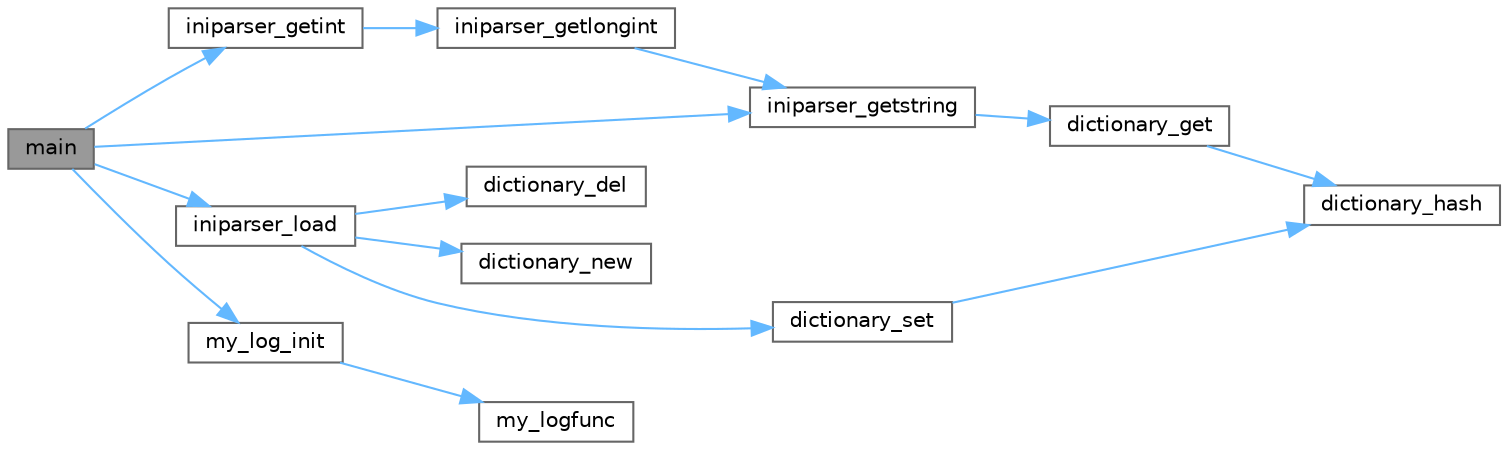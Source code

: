 digraph "main"
{
 // LATEX_PDF_SIZE
  bgcolor="transparent";
  edge [fontname=Helvetica,fontsize=10,labelfontname=Helvetica,labelfontsize=10];
  node [fontname=Helvetica,fontsize=10,shape=box,height=0.2,width=0.4];
  rankdir="LR";
  Node1 [label="main",height=0.2,width=0.4,color="gray40", fillcolor="grey60", style="filled", fontcolor="black",tooltip="主函数"];
  Node1 -> Node2 [color="steelblue1",style="solid"];
  Node2 [label="iniparser_getint",height=0.2,width=0.4,color="grey40", fillcolor="white", style="filled",URL="$iniparser_8c.html#a97f70bc64c6e32b8f4df50f884400fd8",tooltip="Get the string associated to a key, convert to an int"];
  Node2 -> Node3 [color="steelblue1",style="solid"];
  Node3 [label="iniparser_getlongint",height=0.2,width=0.4,color="grey40", fillcolor="white", style="filled",URL="$iniparser_8c.html#ada8cb75b68d3d7d175ac0bce75ca7fb5",tooltip="Get the string associated to a key, convert to an long int"];
  Node3 -> Node4 [color="steelblue1",style="solid"];
  Node4 [label="iniparser_getstring",height=0.2,width=0.4,color="grey40", fillcolor="white", style="filled",URL="$iniparser_8c.html#afe3c33831c0f1e812e1fbcba8cc7a44c",tooltip="Get the string associated to a key"];
  Node4 -> Node5 [color="steelblue1",style="solid"];
  Node5 [label="dictionary_get",height=0.2,width=0.4,color="grey40", fillcolor="white", style="filled",URL="$dictionary_8c.html#a86fa2720a18cb6a348567613e065029b",tooltip="Get a value from a dictionary."];
  Node5 -> Node6 [color="steelblue1",style="solid"];
  Node6 [label="dictionary_hash",height=0.2,width=0.4,color="grey40", fillcolor="white", style="filled",URL="$dictionary_8c.html#a7c1ef0a729e668d1e8d6a7e774feaf2e",tooltip="Compute the hash key for a string."];
  Node1 -> Node4 [color="steelblue1",style="solid"];
  Node1 -> Node7 [color="steelblue1",style="solid"];
  Node7 [label="iniparser_load",height=0.2,width=0.4,color="grey40", fillcolor="white", style="filled",URL="$iniparser_8c.html#a02413e09375214ee412af319e3a81f3c",tooltip="Parse an ini file and return an allocated dictionary object"];
  Node7 -> Node8 [color="steelblue1",style="solid"];
  Node8 [label="dictionary_del",height=0.2,width=0.4,color="grey40", fillcolor="white", style="filled",URL="$dictionary_8c.html#a11b19a39bef9cf05b19adb01ced4fae5",tooltip="Delete a dictionary object"];
  Node7 -> Node9 [color="steelblue1",style="solid"];
  Node9 [label="dictionary_new",height=0.2,width=0.4,color="grey40", fillcolor="white", style="filled",URL="$dictionary_8c.html#a7366a74e2eb8b8528cbec47307cbb2ce",tooltip="Create a new dictionary object."];
  Node7 -> Node10 [color="steelblue1",style="solid"];
  Node10 [label="dictionary_set",height=0.2,width=0.4,color="grey40", fillcolor="white", style="filled",URL="$dictionary_8c.html#aca582586180a1cd058017e337250848d",tooltip="Set a value in a dictionary."];
  Node10 -> Node6 [color="steelblue1",style="solid"];
  Node1 -> Node11 [color="steelblue1",style="solid"];
  Node11 [label="my_log_init",height=0.2,width=0.4,color="grey40", fillcolor="white", style="filled",URL="$mylog_8c.html#a4000d3dad3c1647c8fa8d7760653bbfe",tooltip="在使用日志以前调用，"];
  Node11 -> Node12 [color="steelblue1",style="solid"];
  Node12 [label="my_logfunc",height=0.2,width=0.4,color="grey40", fillcolor="white", style="filled",URL="$mylog_8c.html#add722e0a1c0ee3549689c575b4572e24",tooltip="日志的回调函数，实际写入的日志除了err等级会立刻写入以外，其他的日志都会先保存到队列里面。"];
}

